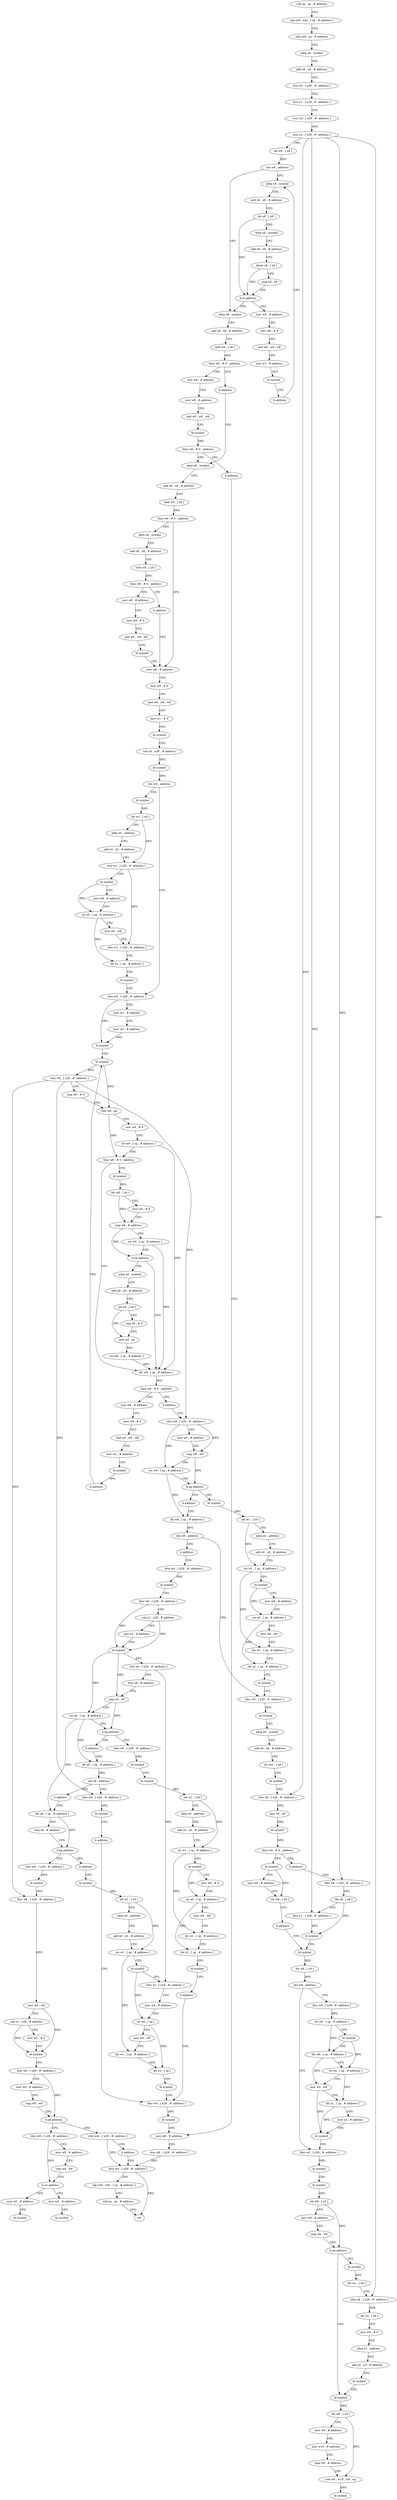 digraph "func" {
"4208384" [label = "sub sp , sp , # address" ]
"4208388" [label = "stp x29 , x30 , [ sp , # address ]" ]
"4208392" [label = "add x29 , sp , # address" ]
"4208396" [label = "adrp x8 , symbol" ]
"4208400" [label = "add x8 , x8 , # address" ]
"4208404" [label = "stur x0 , [ x29 , #- address ]" ]
"4208408" [label = "stur x1 , [ x29 , #- address ]" ]
"4208412" [label = "stur w2 , [ x29 , #- address ]" ]
"4208416" [label = "stur x3 , [ x29 , #- address ]" ]
"4208420" [label = "ldr w9 , [ x8 ]" ]
"4208424" [label = "cbz w9 , address" ]
"4208484" [label = "adrp x8 , symbol" ]
"4208428" [label = "adrp x8 , symbol" ]
"4208488" [label = "add x8 , x8 , # address" ]
"4208492" [label = "ldrb w9 , [ x8 ]" ]
"4208496" [label = "tbnz w9 , # 0 , address" ]
"4208504" [label = "mov w8 , # address" ]
"4208500" [label = "b address" ]
"4208432" [label = "add x8 , x8 , # address" ]
"4208436" [label = "ldr x8 , [ x8 ]" ]
"4208440" [label = "adrp x9 , symbol" ]
"4208444" [label = "add x9 , x9 , # address" ]
"4208448" [label = "ldrsw x9 , [ x9 ]" ]
"4208452" [label = "cmp x8 , x9" ]
"4208456" [label = "b.lo address" ]
"4208460" [label = "mov w8 , # address" ]
"4208508" [label = "mov w9 , # address" ]
"4208512" [label = "and w0 , w9 , w8" ]
"4208516" [label = "bl symbol" ]
"4208520" [label = "tbnz w0 , # 0 , address" ]
"4208528" [label = "adrp x8 , symbol" ]
"4208524" [label = "b address" ]
"4208464" [label = "mov w9 , # 0" ]
"4208468" [label = "and w0 , w9 , w8" ]
"4208472" [label = "mov w1 , # address" ]
"4208476" [label = "bl symbol" ]
"4208480" [label = "b address" ]
"4208532" [label = "add x8 , x8 , # address" ]
"4208536" [label = "ldrb w9 , [ x8 ]" ]
"4208540" [label = "tbnz w9 , # 0 , address" ]
"4208580" [label = "mov w8 , # address" ]
"4208544" [label = "adrp x8 , symbol" ]
"4209376" [label = "mov w8 , # address" ]
"4208584" [label = "mov w9 , # 0" ]
"4208588" [label = "and w0 , w9 , w8" ]
"4208592" [label = "mov w1 , # 0" ]
"4208596" [label = "bl symbol" ]
"4208600" [label = "sub x0 , x29 , # address" ]
"4208604" [label = "bl symbol" ]
"4208608" [label = "cbz w0 , address" ]
"4208660" [label = "ldur w0 , [ x29 , #- address ]" ]
"4208612" [label = "bl symbol" ]
"4208548" [label = "add x8 , x8 , # address" ]
"4208552" [label = "ldrb w9 , [ x8 ]" ]
"4208556" [label = "tbnz w9 , # 0 , address" ]
"4208564" [label = "mov w8 , # address" ]
"4208560" [label = "b address" ]
"4209380" [label = "stur w8 , [ x29 , #- address ]" ]
"4209384" [label = "ldur w0 , [ x29 , #- address ]" ]
"4208664" [label = "mov w1 , # address" ]
"4208668" [label = "mov w2 , # address" ]
"4208672" [label = "bl symbol" ]
"4208676" [label = "bl symbol" ]
"4208616" [label = "ldr w1 , [ x0 ]" ]
"4208620" [label = "adrp x0 , address" ]
"4208624" [label = "add x0 , x0 , # address" ]
"4208628" [label = "stur w1 , [ x29 , #- address ]" ]
"4208632" [label = "bl symbol" ]
"4208636" [label = "mov w8 , # address" ]
"4208640" [label = "str x0 , [ sp , # address ]" ]
"4208644" [label = "mov w0 , w8" ]
"4208648" [label = "ldur w1 , [ x29 , #- address ]" ]
"4208652" [label = "ldr x2 , [ sp , # address ]" ]
"4208656" [label = "bl symbol" ]
"4208568" [label = "mov w9 , # 0" ]
"4208572" [label = "and w0 , w9 , w8" ]
"4208576" [label = "bl symbol" ]
"4208752" [label = "ldr w8 , [ sp , # address ]" ]
"4208756" [label = "tbnz w8 , # 0 , address" ]
"4208764" [label = "mov w8 , # address" ]
"4208760" [label = "b address" ]
"4208704" [label = "bl symbol" ]
"4208708" [label = "ldr w8 , [ x0 ]" ]
"4208712" [label = "mov w9 , # 0" ]
"4208716" [label = "cmp w8 , # address" ]
"4208720" [label = "str w9 , [ sp , # address ]" ]
"4208724" [label = "b.ne address" ]
"4208728" [label = "adrp x8 , symbol" ]
"4208768" [label = "mov w9 , # 0" ]
"4208772" [label = "and w0 , w9 , w8" ]
"4208776" [label = "mov w1 , # address" ]
"4208780" [label = "bl symbol" ]
"4208784" [label = "b address" ]
"4208788" [label = "ldur w8 , [ x29 , #- address ]" ]
"4208732" [label = "add x8 , x8 , # address" ]
"4208736" [label = "ldr x8 , [ x8 ]" ]
"4208740" [label = "cmp x8 , # 0" ]
"4208744" [label = "cset w9 , ne" ]
"4208748" [label = "str w9 , [ sp , # address ]" ]
"4208680" [label = "stur w0 , [ x29 , #- address ]" ]
"4208684" [label = "cmp w0 , # 0" ]
"4208688" [label = "cset w8 , ge" ]
"4208692" [label = "mov w9 , # 0" ]
"4208696" [label = "str w9 , [ sp , # address ]" ]
"4208700" [label = "tbnz w8 , # 0 , address" ]
"4208792" [label = "mov w9 , # address" ]
"4208796" [label = "cmp w8 , w9" ]
"4208800" [label = "str w8 , [ sp , # address ]" ]
"4208804" [label = "b.eq address" ]
"4208824" [label = "bl symbol" ]
"4208808" [label = "b address" ]
"4208828" [label = "ldr w1 , [ x0 ]" ]
"4208832" [label = "adrp x0 , address" ]
"4208836" [label = "add x0 , x0 , # address" ]
"4208840" [label = "str w1 , [ sp , # address ]" ]
"4208844" [label = "bl symbol" ]
"4208848" [label = "mov w8 , # address" ]
"4208852" [label = "str x0 , [ sp , # address ]" ]
"4208856" [label = "mov w0 , w8" ]
"4208860" [label = "ldr w1 , [ sp , # address ]" ]
"4208864" [label = "ldr x2 , [ sp , # address ]" ]
"4208868" [label = "bl symbol" ]
"4208872" [label = "ldur w0 , [ x29 , #- address ]" ]
"4208812" [label = "ldr w8 , [ sp , # address ]" ]
"4208916" [label = "bl symbol" ]
"4208920" [label = "mov w8 , # address" ]
"4208924" [label = "str w8 , [ x0 ]" ]
"4208928" [label = "b address" ]
"4208948" [label = "bl symbol" ]
"4208912" [label = "b address" ]
"4208932" [label = "ldur x8 , [ x29 , #- address ]" ]
"4208816" [label = "cbz w8 , address" ]
"4208820" [label = "b address" ]
"4208952" [label = "ldr w8 , [ x0 ]" ]
"4208956" [label = "cbz w8 , address" ]
"4208996" [label = "ldur w0 , [ x29 , #- address ]" ]
"4208960" [label = "ldur w0 , [ x29 , #- address ]" ]
"4208936" [label = "ldr x0 , [ x8 ]" ]
"4208940" [label = "ldur x1 , [ x29 , #- address ]" ]
"4208944" [label = "bl symbol" ]
"4208876" [label = "bl symbol" ]
"4208880" [label = "adrp x8 , symbol" ]
"4208884" [label = "add x8 , x8 , # address" ]
"4208888" [label = "str wzr , [ x8 ]" ]
"4208892" [label = "bl symbol" ]
"4208896" [label = "ldur x8 , [ x29 , #- address ]" ]
"4208900" [label = "mov x0 , x8" ]
"4208904" [label = "bl symbol" ]
"4208908" [label = "tbnz w0 , # 0 , address" ]
"4209084" [label = "ldur w0 , [ x29 , #- address ]" ]
"4209000" [label = "bl symbol" ]
"4209004" [label = "bl symbol" ]
"4209008" [label = "ldr w8 , [ x0 ]" ]
"4209012" [label = "mov w9 , # address" ]
"4209016" [label = "cmp w9 , w8" ]
"4209020" [label = "b.eq address" ]
"4209056" [label = "bl symbol" ]
"4209024" [label = "bl symbol" ]
"4208964" [label = "str w0 , [ sp , # address ]" ]
"4208968" [label = "bl symbol" ]
"4208972" [label = "ldr w8 , [ sp , # address ]" ]
"4208976" [label = "str x0 , [ sp , # address ]" ]
"4208980" [label = "mov w0 , w8" ]
"4208984" [label = "ldr x1 , [ sp , # address ]" ]
"4208988" [label = "mov x2 , # address" ]
"4208992" [label = "bl symbol" ]
"4209088" [label = "bl symbol" ]
"4209092" [label = "ldur w0 , [ x29 , #- address ]" ]
"4209096" [label = "sub x1 , x29 , # address" ]
"4209100" [label = "mov x2 , # address" ]
"4209104" [label = "bl symbol" ]
"4209108" [label = "stur x0 , [ x29 , #- address ]" ]
"4209112" [label = "mov x8 , # address" ]
"4209116" [label = "cmp x0 , x8" ]
"4209120" [label = "str x0 , [ sp , # address ]" ]
"4209124" [label = "b.eq address" ]
"4209160" [label = "ldur w0 , [ x29 , #- address ]" ]
"4209128" [label = "b address" ]
"4209060" [label = "ldr w8 , [ x0 ]" ]
"4209064" [label = "mov w9 , # address" ]
"4209068" [label = "mov w10 , # address" ]
"4209072" [label = "cmp w8 , # address" ]
"4209076" [label = "csel w0 , w10 , w9 , eq" ]
"4209080" [label = "bl symbol" ]
"4209028" [label = "ldr w1 , [ x0 ]" ]
"4209032" [label = "ldur x8 , [ x29 , #- address ]" ]
"4209036" [label = "ldr x3 , [ x8 ]" ]
"4209040" [label = "mov w0 , # 0" ]
"4209044" [label = "adrp x2 , address" ]
"4209048" [label = "add x2 , x2 , # address" ]
"4209052" [label = "bl symbol" ]
"4209164" [label = "bl symbol" ]
"4209168" [label = "bl symbol" ]
"4209172" [label = "ldr w1 , [ x0 ]" ]
"4209176" [label = "adrp x0 , address" ]
"4209180" [label = "add x0 , x0 , # address" ]
"4209184" [label = "str w1 , [ sp , # address ]" ]
"4209188" [label = "bl symbol" ]
"4209192" [label = "mov w8 , # 0" ]
"4209196" [label = "str x0 , [ sp , # address ]" ]
"4209200" [label = "mov w0 , w8" ]
"4209204" [label = "ldr w1 , [ sp , # address ]" ]
"4209208" [label = "ldr x2 , [ sp , # address ]" ]
"4209212" [label = "bl symbol" ]
"4209216" [label = "b address" ]
"4209368" [label = "ldur w0 , [ x29 , #- address ]" ]
"4209132" [label = "ldr x8 , [ sp , # address ]" ]
"4209372" [label = "bl symbol" ]
"4209136" [label = "cbz x8 , address" ]
"4209304" [label = "ldur w0 , [ x29 , #- address ]" ]
"4209140" [label = "b address" ]
"4209308" [label = "bl symbol" ]
"4209312" [label = "b address" ]
"4209144" [label = "ldr x8 , [ sp , # address ]" ]
"4209148" [label = "cmp x8 , # address" ]
"4209152" [label = "b.eq address" ]
"4209220" [label = "ldur w0 , [ x29 , #- address ]" ]
"4209156" [label = "b address" ]
"4209224" [label = "bl symbol" ]
"4209228" [label = "ldur w8 , [ x29 , #- address ]" ]
"4209232" [label = "mov w0 , w8" ]
"4209236" [label = "sub x1 , x29 , # address" ]
"4209240" [label = "mov w2 , # 0" ]
"4209244" [label = "bl symbol" ]
"4209248" [label = "ldur w8 , [ x29 , #- address ]" ]
"4209252" [label = "mov w9 , # address" ]
"4209256" [label = "cmp w9 , w8" ]
"4209260" [label = "b.ne address" ]
"4209272" [label = "ldur w8 , [ x29 , #- address ]" ]
"4209264" [label = "stur wzr , [ x29 , #- address ]" ]
"4209316" [label = "bl symbol" ]
"4209276" [label = "mov w9 , # address" ]
"4209280" [label = "cmp w9 , w8" ]
"4209284" [label = "b.ne address" ]
"4209296" [label = "mov w0 , # address" ]
"4209288" [label = "mov w0 , # address" ]
"4209268" [label = "b address" ]
"4209320" [label = "ldr w1 , [ x0 ]" ]
"4209324" [label = "adrp x0 , address" ]
"4209328" [label = "add x0 , x0 , # address" ]
"4209332" [label = "str w1 , [ sp , # address ]" ]
"4209336" [label = "bl symbol" ]
"4209340" [label = "ldur x3 , [ x29 , #- address ]" ]
"4209344" [label = "mov w8 , # address" ]
"4209348" [label = "str x0 , [ sp ]" ]
"4209352" [label = "mov w0 , w8" ]
"4209356" [label = "ldr w1 , [ sp , # address ]" ]
"4209360" [label = "ldr x2 , [ sp ]" ]
"4209364" [label = "bl symbol" ]
"4209300" [label = "bl symbol" ]
"4209292" [label = "bl symbol" ]
"4209388" [label = "ldp x29 , x30 , [ sp , # address ]" ]
"4209392" [label = "add sp , sp , # address" ]
"4209396" [label = "ret" ]
"4208384" -> "4208388" [ label = "CFG" ]
"4208388" -> "4208392" [ label = "CFG" ]
"4208392" -> "4208396" [ label = "CFG" ]
"4208396" -> "4208400" [ label = "CFG" ]
"4208400" -> "4208404" [ label = "CFG" ]
"4208404" -> "4208408" [ label = "CFG" ]
"4208408" -> "4208412" [ label = "CFG" ]
"4208412" -> "4208416" [ label = "CFG" ]
"4208416" -> "4208420" [ label = "CFG" ]
"4208416" -> "4208896" [ label = "DFG" ]
"4208416" -> "4208932" [ label = "DFG" ]
"4208416" -> "4208940" [ label = "DFG" ]
"4208416" -> "4209032" [ label = "DFG" ]
"4208420" -> "4208424" [ label = "DFG" ]
"4208424" -> "4208484" [ label = "CFG" ]
"4208424" -> "4208428" [ label = "CFG" ]
"4208484" -> "4208488" [ label = "CFG" ]
"4208428" -> "4208432" [ label = "CFG" ]
"4208488" -> "4208492" [ label = "CFG" ]
"4208492" -> "4208496" [ label = "DFG" ]
"4208496" -> "4208504" [ label = "CFG" ]
"4208496" -> "4208500" [ label = "CFG" ]
"4208504" -> "4208508" [ label = "CFG" ]
"4208500" -> "4208528" [ label = "CFG" ]
"4208432" -> "4208436" [ label = "CFG" ]
"4208436" -> "4208440" [ label = "CFG" ]
"4208436" -> "4208456" [ label = "DFG" ]
"4208440" -> "4208444" [ label = "CFG" ]
"4208444" -> "4208448" [ label = "CFG" ]
"4208448" -> "4208452" [ label = "CFG" ]
"4208448" -> "4208456" [ label = "DFG" ]
"4208452" -> "4208456" [ label = "CFG" ]
"4208456" -> "4208484" [ label = "CFG" ]
"4208456" -> "4208460" [ label = "CFG" ]
"4208460" -> "4208464" [ label = "CFG" ]
"4208508" -> "4208512" [ label = "CFG" ]
"4208512" -> "4208516" [ label = "CFG" ]
"4208516" -> "4208520" [ label = "DFG" ]
"4208520" -> "4208528" [ label = "CFG" ]
"4208520" -> "4208524" [ label = "CFG" ]
"4208528" -> "4208532" [ label = "CFG" ]
"4208524" -> "4209376" [ label = "CFG" ]
"4208464" -> "4208468" [ label = "CFG" ]
"4208468" -> "4208472" [ label = "CFG" ]
"4208472" -> "4208476" [ label = "CFG" ]
"4208476" -> "4208480" [ label = "CFG" ]
"4208480" -> "4208428" [ label = "CFG" ]
"4208532" -> "4208536" [ label = "CFG" ]
"4208536" -> "4208540" [ label = "DFG" ]
"4208540" -> "4208580" [ label = "CFG" ]
"4208540" -> "4208544" [ label = "CFG" ]
"4208580" -> "4208584" [ label = "CFG" ]
"4208544" -> "4208548" [ label = "CFG" ]
"4209376" -> "4209380" [ label = "CFG" ]
"4208584" -> "4208588" [ label = "CFG" ]
"4208588" -> "4208592" [ label = "CFG" ]
"4208592" -> "4208596" [ label = "CFG" ]
"4208596" -> "4208600" [ label = "CFG" ]
"4208600" -> "4208604" [ label = "DFG" ]
"4208604" -> "4208608" [ label = "DFG" ]
"4208608" -> "4208660" [ label = "CFG" ]
"4208608" -> "4208612" [ label = "CFG" ]
"4208660" -> "4208664" [ label = "CFG" ]
"4208660" -> "4208672" [ label = "DFG" ]
"4208612" -> "4208616" [ label = "DFG" ]
"4208548" -> "4208552" [ label = "CFG" ]
"4208552" -> "4208556" [ label = "DFG" ]
"4208556" -> "4208564" [ label = "CFG" ]
"4208556" -> "4208560" [ label = "CFG" ]
"4208564" -> "4208568" [ label = "CFG" ]
"4208560" -> "4208580" [ label = "CFG" ]
"4209380" -> "4209384" [ label = "DFG" ]
"4209384" -> "4209388" [ label = "CFG" ]
"4209384" -> "4209396" [ label = "DFG" ]
"4208664" -> "4208668" [ label = "CFG" ]
"4208668" -> "4208672" [ label = "CFG" ]
"4208672" -> "4208676" [ label = "CFG" ]
"4208676" -> "4208680" [ label = "DFG" ]
"4208676" -> "4208688" [ label = "DFG" ]
"4208616" -> "4208620" [ label = "CFG" ]
"4208616" -> "4208628" [ label = "DFG" ]
"4208620" -> "4208624" [ label = "CFG" ]
"4208624" -> "4208628" [ label = "CFG" ]
"4208628" -> "4208632" [ label = "CFG" ]
"4208628" -> "4208648" [ label = "DFG" ]
"4208632" -> "4208636" [ label = "CFG" ]
"4208632" -> "4208640" [ label = "DFG" ]
"4208636" -> "4208640" [ label = "CFG" ]
"4208640" -> "4208644" [ label = "CFG" ]
"4208640" -> "4208652" [ label = "DFG" ]
"4208644" -> "4208648" [ label = "CFG" ]
"4208648" -> "4208652" [ label = "CFG" ]
"4208652" -> "4208656" [ label = "CFG" ]
"4208656" -> "4208660" [ label = "CFG" ]
"4208568" -> "4208572" [ label = "CFG" ]
"4208572" -> "4208576" [ label = "CFG" ]
"4208576" -> "4208580" [ label = "CFG" ]
"4208752" -> "4208756" [ label = "DFG" ]
"4208756" -> "4208764" [ label = "CFG" ]
"4208756" -> "4208760" [ label = "CFG" ]
"4208764" -> "4208768" [ label = "CFG" ]
"4208760" -> "4208788" [ label = "CFG" ]
"4208704" -> "4208708" [ label = "DFG" ]
"4208708" -> "4208712" [ label = "CFG" ]
"4208708" -> "4208716" [ label = "DFG" ]
"4208712" -> "4208716" [ label = "CFG" ]
"4208716" -> "4208720" [ label = "CFG" ]
"4208716" -> "4208724" [ label = "DFG" ]
"4208720" -> "4208724" [ label = "CFG" ]
"4208720" -> "4208752" [ label = "DFG" ]
"4208724" -> "4208752" [ label = "CFG" ]
"4208724" -> "4208728" [ label = "CFG" ]
"4208728" -> "4208732" [ label = "CFG" ]
"4208768" -> "4208772" [ label = "CFG" ]
"4208772" -> "4208776" [ label = "CFG" ]
"4208776" -> "4208780" [ label = "CFG" ]
"4208780" -> "4208784" [ label = "CFG" ]
"4208784" -> "4208676" [ label = "CFG" ]
"4208788" -> "4208792" [ label = "CFG" ]
"4208788" -> "4208796" [ label = "DFG" ]
"4208788" -> "4208800" [ label = "DFG" ]
"4208732" -> "4208736" [ label = "CFG" ]
"4208736" -> "4208740" [ label = "CFG" ]
"4208736" -> "4208744" [ label = "DFG" ]
"4208740" -> "4208744" [ label = "CFG" ]
"4208744" -> "4208748" [ label = "DFG" ]
"4208748" -> "4208752" [ label = "DFG" ]
"4208680" -> "4208684" [ label = "CFG" ]
"4208680" -> "4208788" [ label = "DFG" ]
"4208680" -> "4209304" [ label = "DFG" ]
"4208680" -> "4209228" [ label = "DFG" ]
"4208684" -> "4208688" [ label = "CFG" ]
"4208688" -> "4208692" [ label = "CFG" ]
"4208688" -> "4208700" [ label = "DFG" ]
"4208692" -> "4208696" [ label = "CFG" ]
"4208696" -> "4208700" [ label = "CFG" ]
"4208696" -> "4208752" [ label = "DFG" ]
"4208700" -> "4208752" [ label = "CFG" ]
"4208700" -> "4208704" [ label = "CFG" ]
"4208792" -> "4208796" [ label = "CFG" ]
"4208796" -> "4208800" [ label = "CFG" ]
"4208796" -> "4208804" [ label = "DFG" ]
"4208800" -> "4208804" [ label = "CFG" ]
"4208800" -> "4208812" [ label = "DFG" ]
"4208804" -> "4208824" [ label = "CFG" ]
"4208804" -> "4208808" [ label = "CFG" ]
"4208824" -> "4208828" [ label = "DFG" ]
"4208808" -> "4208812" [ label = "CFG" ]
"4208828" -> "4208832" [ label = "CFG" ]
"4208828" -> "4208840" [ label = "DFG" ]
"4208832" -> "4208836" [ label = "CFG" ]
"4208836" -> "4208840" [ label = "CFG" ]
"4208840" -> "4208844" [ label = "CFG" ]
"4208840" -> "4208860" [ label = "DFG" ]
"4208844" -> "4208848" [ label = "CFG" ]
"4208844" -> "4208852" [ label = "DFG" ]
"4208848" -> "4208852" [ label = "CFG" ]
"4208852" -> "4208856" [ label = "CFG" ]
"4208852" -> "4208864" [ label = "DFG" ]
"4208856" -> "4208860" [ label = "CFG" ]
"4208860" -> "4208864" [ label = "CFG" ]
"4208864" -> "4208868" [ label = "CFG" ]
"4208868" -> "4208872" [ label = "CFG" ]
"4208872" -> "4208876" [ label = "DFG" ]
"4208812" -> "4208816" [ label = "DFG" ]
"4208916" -> "4208920" [ label = "CFG" ]
"4208916" -> "4208924" [ label = "DFG" ]
"4208920" -> "4208924" [ label = "CFG" ]
"4208924" -> "4208928" [ label = "CFG" ]
"4208928" -> "4208948" [ label = "CFG" ]
"4208948" -> "4208952" [ label = "DFG" ]
"4208912" -> "4208932" [ label = "CFG" ]
"4208932" -> "4208936" [ label = "DFG" ]
"4208816" -> "4208872" [ label = "CFG" ]
"4208816" -> "4208820" [ label = "CFG" ]
"4208820" -> "4209084" [ label = "CFG" ]
"4208952" -> "4208956" [ label = "DFG" ]
"4208956" -> "4208996" [ label = "CFG" ]
"4208956" -> "4208960" [ label = "CFG" ]
"4208996" -> "4209000" [ label = "DFG" ]
"4208960" -> "4208964" [ label = "DFG" ]
"4208936" -> "4208940" [ label = "CFG" ]
"4208936" -> "4208944" [ label = "DFG" ]
"4208940" -> "4208944" [ label = "DFG" ]
"4208944" -> "4208948" [ label = "CFG" ]
"4208876" -> "4208880" [ label = "CFG" ]
"4208880" -> "4208884" [ label = "CFG" ]
"4208884" -> "4208888" [ label = "CFG" ]
"4208888" -> "4208892" [ label = "CFG" ]
"4208892" -> "4208896" [ label = "CFG" ]
"4208896" -> "4208900" [ label = "DFG" ]
"4208900" -> "4208904" [ label = "DFG" ]
"4208904" -> "4208908" [ label = "DFG" ]
"4208908" -> "4208916" [ label = "CFG" ]
"4208908" -> "4208912" [ label = "CFG" ]
"4209084" -> "4209088" [ label = "DFG" ]
"4209000" -> "4209004" [ label = "CFG" ]
"4209004" -> "4209008" [ label = "DFG" ]
"4209008" -> "4209012" [ label = "CFG" ]
"4209008" -> "4209020" [ label = "DFG" ]
"4209012" -> "4209016" [ label = "CFG" ]
"4209016" -> "4209020" [ label = "CFG" ]
"4209020" -> "4209056" [ label = "CFG" ]
"4209020" -> "4209024" [ label = "CFG" ]
"4209056" -> "4209060" [ label = "DFG" ]
"4209024" -> "4209028" [ label = "DFG" ]
"4208964" -> "4208968" [ label = "CFG" ]
"4208964" -> "4208972" [ label = "DFG" ]
"4208968" -> "4208972" [ label = "CFG" ]
"4208968" -> "4208976" [ label = "DFG" ]
"4208972" -> "4208976" [ label = "CFG" ]
"4208972" -> "4208980" [ label = "DFG" ]
"4208976" -> "4208980" [ label = "CFG" ]
"4208976" -> "4208984" [ label = "DFG" ]
"4208980" -> "4208984" [ label = "CFG" ]
"4208980" -> "4208992" [ label = "DFG" ]
"4208984" -> "4208988" [ label = "CFG" ]
"4208984" -> "4208992" [ label = "DFG" ]
"4208988" -> "4208992" [ label = "CFG" ]
"4208992" -> "4208996" [ label = "CFG" ]
"4209088" -> "4209092" [ label = "CFG" ]
"4209092" -> "4209096" [ label = "CFG" ]
"4209092" -> "4209104" [ label = "DFG" ]
"4209096" -> "4209100" [ label = "CFG" ]
"4209096" -> "4209104" [ label = "DFG" ]
"4209100" -> "4209104" [ label = "CFG" ]
"4209104" -> "4209108" [ label = "DFG" ]
"4209104" -> "4209116" [ label = "DFG" ]
"4209104" -> "4209120" [ label = "DFG" ]
"4209108" -> "4209112" [ label = "CFG" ]
"4209108" -> "4209340" [ label = "DFG" ]
"4209112" -> "4209116" [ label = "CFG" ]
"4209116" -> "4209120" [ label = "CFG" ]
"4209116" -> "4209124" [ label = "DFG" ]
"4209120" -> "4209124" [ label = "CFG" ]
"4209120" -> "4209132" [ label = "DFG" ]
"4209120" -> "4209144" [ label = "DFG" ]
"4209124" -> "4209160" [ label = "CFG" ]
"4209124" -> "4209128" [ label = "CFG" ]
"4209160" -> "4209164" [ label = "DFG" ]
"4209128" -> "4209132" [ label = "CFG" ]
"4209060" -> "4209064" [ label = "CFG" ]
"4209060" -> "4209076" [ label = "DFG" ]
"4209064" -> "4209068" [ label = "CFG" ]
"4209068" -> "4209072" [ label = "CFG" ]
"4209072" -> "4209076" [ label = "CFG" ]
"4209076" -> "4209080" [ label = "DFG" ]
"4209028" -> "4209032" [ label = "CFG" ]
"4209032" -> "4209036" [ label = "DFG" ]
"4209036" -> "4209040" [ label = "CFG" ]
"4209040" -> "4209044" [ label = "CFG" ]
"4209044" -> "4209048" [ label = "CFG" ]
"4209048" -> "4209052" [ label = "CFG" ]
"4209052" -> "4209056" [ label = "CFG" ]
"4209164" -> "4209168" [ label = "CFG" ]
"4209168" -> "4209172" [ label = "DFG" ]
"4209172" -> "4209176" [ label = "CFG" ]
"4209172" -> "4209184" [ label = "DFG" ]
"4209176" -> "4209180" [ label = "CFG" ]
"4209180" -> "4209184" [ label = "CFG" ]
"4209184" -> "4209188" [ label = "CFG" ]
"4209184" -> "4209204" [ label = "DFG" ]
"4209188" -> "4209192" [ label = "CFG" ]
"4209188" -> "4209196" [ label = "DFG" ]
"4209192" -> "4209196" [ label = "CFG" ]
"4209196" -> "4209200" [ label = "CFG" ]
"4209196" -> "4209208" [ label = "DFG" ]
"4209200" -> "4209204" [ label = "CFG" ]
"4209204" -> "4209208" [ label = "CFG" ]
"4209208" -> "4209212" [ label = "CFG" ]
"4209212" -> "4209216" [ label = "CFG" ]
"4209216" -> "4209368" [ label = "CFG" ]
"4209368" -> "4209372" [ label = "DFG" ]
"4209132" -> "4209136" [ label = "DFG" ]
"4209372" -> "4209376" [ label = "CFG" ]
"4209136" -> "4209304" [ label = "CFG" ]
"4209136" -> "4209140" [ label = "CFG" ]
"4209304" -> "4209308" [ label = "DFG" ]
"4209140" -> "4209144" [ label = "CFG" ]
"4209308" -> "4209312" [ label = "CFG" ]
"4209312" -> "4209368" [ label = "CFG" ]
"4209144" -> "4209148" [ label = "CFG" ]
"4209144" -> "4209152" [ label = "DFG" ]
"4209148" -> "4209152" [ label = "CFG" ]
"4209152" -> "4209220" [ label = "CFG" ]
"4209152" -> "4209156" [ label = "CFG" ]
"4209220" -> "4209224" [ label = "DFG" ]
"4209156" -> "4209316" [ label = "CFG" ]
"4209224" -> "4209228" [ label = "CFG" ]
"4209228" -> "4209232" [ label = "DFG" ]
"4209232" -> "4209236" [ label = "CFG" ]
"4209232" -> "4209244" [ label = "DFG" ]
"4209236" -> "4209240" [ label = "CFG" ]
"4209236" -> "4209244" [ label = "DFG" ]
"4209240" -> "4209244" [ label = "CFG" ]
"4209244" -> "4209248" [ label = "CFG" ]
"4209248" -> "4209252" [ label = "CFG" ]
"4209248" -> "4209260" [ label = "DFG" ]
"4209252" -> "4209256" [ label = "CFG" ]
"4209256" -> "4209260" [ label = "CFG" ]
"4209260" -> "4209272" [ label = "CFG" ]
"4209260" -> "4209264" [ label = "CFG" ]
"4209272" -> "4209276" [ label = "CFG" ]
"4209272" -> "4209284" [ label = "DFG" ]
"4209264" -> "4209268" [ label = "CFG" ]
"4209264" -> "4209384" [ label = "DFG" ]
"4209316" -> "4209320" [ label = "DFG" ]
"4209276" -> "4209280" [ label = "CFG" ]
"4209280" -> "4209284" [ label = "CFG" ]
"4209284" -> "4209296" [ label = "CFG" ]
"4209284" -> "4209288" [ label = "CFG" ]
"4209296" -> "4209300" [ label = "CFG" ]
"4209288" -> "4209292" [ label = "CFG" ]
"4209268" -> "4209384" [ label = "CFG" ]
"4209320" -> "4209324" [ label = "CFG" ]
"4209320" -> "4209332" [ label = "DFG" ]
"4209324" -> "4209328" [ label = "CFG" ]
"4209328" -> "4209332" [ label = "CFG" ]
"4209332" -> "4209336" [ label = "CFG" ]
"4209332" -> "4209356" [ label = "DFG" ]
"4209336" -> "4209340" [ label = "CFG" ]
"4209336" -> "4209348" [ label = "DFG" ]
"4209340" -> "4209344" [ label = "CFG" ]
"4209344" -> "4209348" [ label = "CFG" ]
"4209348" -> "4209352" [ label = "CFG" ]
"4209348" -> "4209360" [ label = "DFG" ]
"4209352" -> "4209356" [ label = "CFG" ]
"4209356" -> "4209360" [ label = "CFG" ]
"4209360" -> "4209364" [ label = "CFG" ]
"4209364" -> "4209368" [ label = "CFG" ]
"4209388" -> "4209392" [ label = "CFG" ]
"4209392" -> "4209396" [ label = "CFG" ]
}
